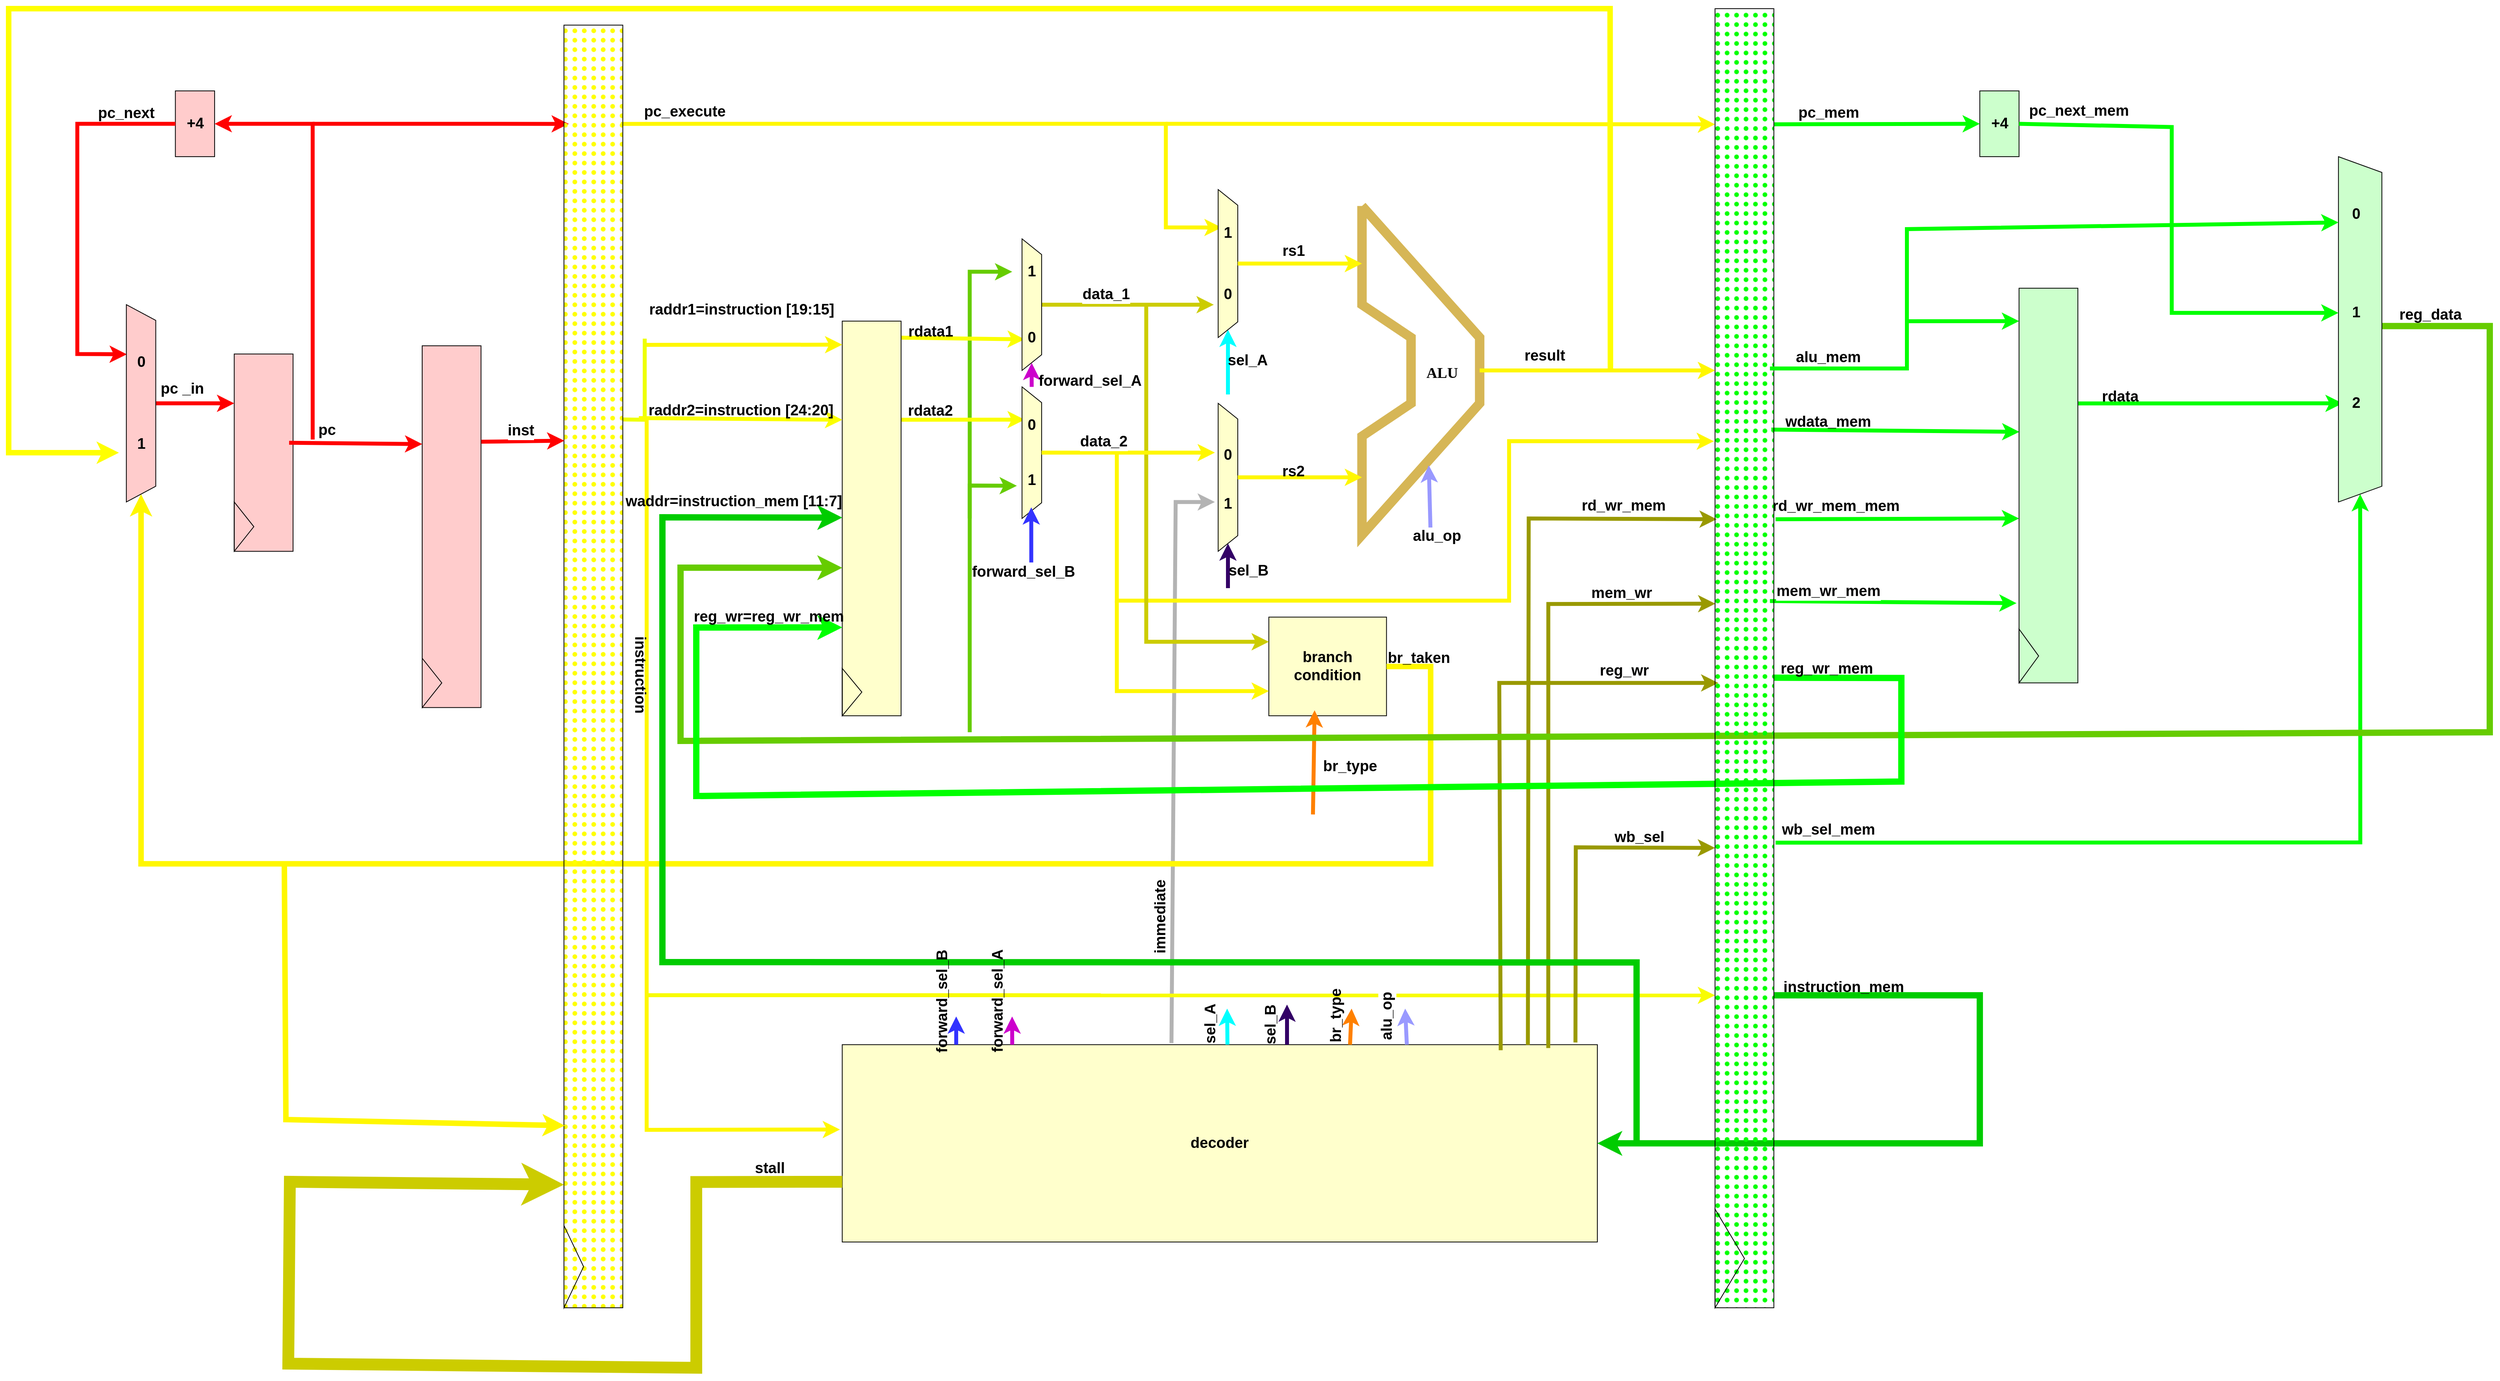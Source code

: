 <mxfile version="26.0.16">
  <diagram name="Page-1" id="EtMnzcgHfZz5ty_XabEl">
    <mxGraphModel dx="2570" dy="1624" grid="0" gridSize="10" guides="1" tooltips="1" connect="1" arrows="1" fold="1" page="1" pageScale="1" pageWidth="850" pageHeight="1100" background="none" math="0" shadow="0">
      <root>
        <mxCell id="0" />
        <mxCell id="1" parent="0" />
        <mxCell id="Np-ABr15ij-Jm8Wm-Wb1-212" value="" style="group" parent="1" vertex="1" connectable="0">
          <mxGeometry x="-1517" y="-708" width="3150" height="1726.2" as="geometry" />
        </mxCell>
        <mxCell id="Np-ABr15ij-Jm8Wm-Wb1-144" value="" style="endArrow=classic;html=1;rounded=0;entryX=1;entryY=0.5;entryDx=0;entryDy=0;strokeColor=#00FFFF;strokeWidth=5;fontSize=19;fontStyle=1" parent="Np-ABr15ij-Jm8Wm-Wb1-212" target="Np-ABr15ij-Jm8Wm-Wb1-72" edge="1">
          <mxGeometry width="50" height="50" relative="1" as="geometry">
            <mxPoint x="1548" y="490" as="sourcePoint" />
            <mxPoint x="1493" y="600" as="targetPoint" />
          </mxGeometry>
        </mxCell>
        <mxCell id="Np-ABr15ij-Jm8Wm-Wb1-163" value="sel_A" style="edgeLabel;align=center;verticalAlign=middle;resizable=0;points=[];labelBackgroundColor=none;fontSize=19;fontStyle=1;container=0;" parent="Np-ABr15ij-Jm8Wm-Wb1-144" vertex="1" connectable="0">
          <mxGeometry x="0.07" y="-6" relative="1" as="geometry">
            <mxPoint x="19" y="-2" as="offset" />
          </mxGeometry>
        </mxCell>
        <mxCell id="Np-ABr15ij-Jm8Wm-Wb1-145" value="" style="endArrow=classic;html=1;rounded=0;entryX=1;entryY=0.5;entryDx=0;entryDy=0;strokeColor=#330066;strokeWidth=5;fontSize=19;fontStyle=1" parent="Np-ABr15ij-Jm8Wm-Wb1-212" target="Np-ABr15ij-Jm8Wm-Wb1-86" edge="1">
          <mxGeometry width="50" height="50" relative="1" as="geometry">
            <mxPoint x="1548" y="736" as="sourcePoint" />
            <mxPoint x="1493" y="600" as="targetPoint" />
          </mxGeometry>
        </mxCell>
        <mxCell id="Np-ABr15ij-Jm8Wm-Wb1-165" value="sel_B" style="edgeLabel;align=center;verticalAlign=middle;resizable=0;points=[];fontSize=19;fontStyle=1;labelBackgroundColor=none;container=0;" parent="Np-ABr15ij-Jm8Wm-Wb1-145" vertex="1" connectable="0">
          <mxGeometry x="-0.155" y="-1" relative="1" as="geometry">
            <mxPoint x="25" y="-1" as="offset" />
          </mxGeometry>
        </mxCell>
        <mxCell id="Np-ABr15ij-Jm8Wm-Wb1-14" value="+4" style="rounded=0;whiteSpace=wrap;html=1;fillColor=#FFCCCC;container=0;fontSize=19;fontStyle=1" parent="Np-ABr15ij-Jm8Wm-Wb1-212" vertex="1">
          <mxGeometry x="211.66" y="104.43" width="49.802" height="83.544" as="geometry" />
        </mxCell>
        <mxCell id="Np-ABr15ij-Jm8Wm-Wb1-15" value="" style="endArrow=classic;html=1;rounded=0;entryX=1;entryY=0.5;entryDx=0;entryDy=0;strokeColor=light-dark(#FF0000,#EDEDED);strokeWidth=5;fontSize=19;fontStyle=1" parent="Np-ABr15ij-Jm8Wm-Wb1-212" target="Np-ABr15ij-Jm8Wm-Wb1-14" edge="1">
          <mxGeometry width="50" height="50" relative="1" as="geometry">
            <mxPoint x="385.968" y="547.215" as="sourcePoint" />
            <mxPoint x="460.672" y="480.38" as="targetPoint" />
            <Array as="points">
              <mxPoint x="385.968" y="547.215" />
              <mxPoint x="385.968" y="146.203" />
            </Array>
          </mxGeometry>
        </mxCell>
        <mxCell id="Np-ABr15ij-Jm8Wm-Wb1-8" value="" style="endArrow=classic;html=1;rounded=0;exitX=0;exitY=0.5;exitDx=0;exitDy=0;strokeColor=light-dark(#FF0000,#EDEDED);strokeWidth=5;fontSize=19;fontStyle=1" parent="Np-ABr15ij-Jm8Wm-Wb1-212" source="Np-ABr15ij-Jm8Wm-Wb1-14" edge="1">
          <mxGeometry width="50" height="50" relative="1" as="geometry">
            <mxPoint x="12.451" y="438.608" as="sourcePoint" />
            <mxPoint x="150" y="439" as="targetPoint" />
            <Array as="points">
              <mxPoint x="87.154" y="146.203" />
              <mxPoint x="87.154" y="438.608" />
            </Array>
          </mxGeometry>
        </mxCell>
        <mxCell id="Np-ABr15ij-Jm8Wm-Wb1-149" value="pc_next" style="edgeLabel;align=center;verticalAlign=middle;resizable=0;points=[];labelBackgroundColor=none;fontStyle=1;fontSize=19;container=0;" parent="Np-ABr15ij-Jm8Wm-Wb1-8" vertex="1" connectable="0">
          <mxGeometry x="-0.731" y="-1" relative="1" as="geometry">
            <mxPoint x="2" y="-15" as="offset" />
          </mxGeometry>
        </mxCell>
        <mxCell id="Np-ABr15ij-Jm8Wm-Wb1-17" value="" style="group;fillColor=default;container=0;fontSize=19;fontStyle=1" parent="Np-ABr15ij-Jm8Wm-Wb1-212" vertex="1" connectable="0">
          <mxGeometry x="516.7" y="438.608" width="174.308" height="459.494" as="geometry" />
        </mxCell>
        <mxCell id="Np-ABr15ij-Jm8Wm-Wb1-21" value="" style="group;fillColor=default;container=0;fontSize=19;fontStyle=1" parent="Np-ABr15ij-Jm8Wm-Wb1-212" vertex="1" connectable="0">
          <mxGeometry x="691.008" y="20.886" width="174.308" height="1629.114" as="geometry" />
        </mxCell>
        <mxCell id="Np-ABr15ij-Jm8Wm-Wb1-25" value="" style="endArrow=classic;html=1;rounded=0;entryX=0.077;entryY=0.917;entryDx=0;entryDy=0;entryPerimeter=0;strokeColor=light-dark(#FF0000,#EDEDED);strokeWidth=5;fontSize=19;fontStyle=1" parent="Np-ABr15ij-Jm8Wm-Wb1-212" target="Np-ABr15ij-Jm8Wm-Wb1-22" edge="1">
          <mxGeometry width="50" height="50" relative="1" as="geometry">
            <mxPoint x="385.968" y="146.203" as="sourcePoint" />
            <mxPoint x="784.387" y="146.203" as="targetPoint" />
          </mxGeometry>
        </mxCell>
        <mxCell id="Np-ABr15ij-Jm8Wm-Wb1-35" value="" style="endArrow=none;html=1;rounded=0;exitX=0.308;exitY=-0.033;exitDx=0;exitDy=0;exitPerimeter=0;strokeColor=light-dark(#eeff00, #ededed);strokeWidth=5;fontSize=19;fontStyle=1" parent="Np-ABr15ij-Jm8Wm-Wb1-212" edge="1">
          <mxGeometry width="50" height="50" relative="1" as="geometry">
            <mxPoint x="779.701" y="521.803" as="sourcePoint" />
            <mxPoint x="807.53" y="419.15" as="targetPoint" />
            <Array as="points">
              <mxPoint x="807.53" y="522.15" />
            </Array>
          </mxGeometry>
        </mxCell>
        <mxCell id="Np-ABr15ij-Jm8Wm-Wb1-36" value="&lt;span&gt;&lt;font&gt;decoder&lt;/font&gt;&lt;/span&gt;" style="rounded=0;whiteSpace=wrap;html=1;fillColor=#FFFFCC;container=0;fontSize=19;fontStyle=1" parent="Np-ABr15ij-Jm8Wm-Wb1-212" vertex="1">
          <mxGeometry x="1058.3" y="1315.823" width="958.696" height="250.633" as="geometry" />
        </mxCell>
        <mxCell id="Np-ABr15ij-Jm8Wm-Wb1-45" value="" style="endArrow=classic;html=1;rounded=0;strokeColor=#66CC00;strokeWidth=5;fontSize=19;fontStyle=1" parent="Np-ABr15ij-Jm8Wm-Wb1-212" target="Np-ABr15ij-Jm8Wm-Wb1-48" edge="1">
          <mxGeometry width="50" height="50" relative="1" as="geometry">
            <mxPoint x="1220.158" y="647.468" as="sourcePoint" />
            <mxPoint x="1269.96" y="229.747" as="targetPoint" />
            <Array as="points">
              <mxPoint x="1220.158" y="334.177" />
            </Array>
          </mxGeometry>
        </mxCell>
        <mxCell id="Np-ABr15ij-Jm8Wm-Wb1-46" value="" style="endArrow=classic;html=1;rounded=0;entryX=0.319;entryY=0.554;entryDx=0;entryDy=0;exitX=0.042;exitY=0;exitDx=0;exitDy=0;exitPerimeter=0;strokeColor=light-dark(#fbff00, #ededed);strokeWidth=5;entryPerimeter=0;fontSize=19;fontStyle=1" parent="Np-ABr15ij-Jm8Wm-Wb1-212" source="Np-ABr15ij-Jm8Wm-Wb1-27" target="Np-ABr15ij-Jm8Wm-Wb1-47" edge="1">
          <mxGeometry width="50" height="50" relative="1" as="geometry">
            <mxPoint x="1232.609" y="396.835" as="sourcePoint" />
            <mxPoint x="1282.411" y="355.063" as="targetPoint" />
          </mxGeometry>
        </mxCell>
        <mxCell id="Np-ABr15ij-Jm8Wm-Wb1-157" value="rdata1" style="edgeLabel;align=center;verticalAlign=middle;resizable=0;points=[];fontSize=19;fontStyle=1;labelBackgroundColor=none;container=0;" parent="Np-ABr15ij-Jm8Wm-Wb1-46" vertex="1" connectable="0">
          <mxGeometry x="-0.283" y="-1" relative="1" as="geometry">
            <mxPoint x="-19" y="-12" as="offset" />
          </mxGeometry>
        </mxCell>
        <mxCell id="Np-ABr15ij-Jm8Wm-Wb1-66" value="" style="endArrow=classic;html=1;rounded=0;exitX=0.25;exitY=0;exitDx=0;exitDy=0;strokeColor=light-dark(#fbff00, #ededed);strokeWidth=5;fontSize=19;fontStyle=1" parent="Np-ABr15ij-Jm8Wm-Wb1-212" source="Np-ABr15ij-Jm8Wm-Wb1-27" edge="1">
          <mxGeometry width="50" height="50" relative="1" as="geometry">
            <mxPoint x="1195.257" y="522.152" as="sourcePoint" />
            <mxPoint x="1290" y="522" as="targetPoint" />
          </mxGeometry>
        </mxCell>
        <mxCell id="Np-ABr15ij-Jm8Wm-Wb1-158" value="rdata2" style="edgeLabel;align=center;verticalAlign=middle;resizable=0;points=[];labelBackgroundColor=none;fontSize=19;fontStyle=1;container=0;" parent="Np-ABr15ij-Jm8Wm-Wb1-66" vertex="1" connectable="0">
          <mxGeometry x="-0.478" y="2" relative="1" as="geometry">
            <mxPoint x="-4" y="-12" as="offset" />
          </mxGeometry>
        </mxCell>
        <mxCell id="Np-ABr15ij-Jm8Wm-Wb1-74" value="" style="endArrow=classic;html=1;rounded=0;exitX=0.5;exitY=0;exitDx=0;exitDy=0;strokeColor=#CCCC00;strokeWidth=5;fontSize=19;fontStyle=1" parent="Np-ABr15ij-Jm8Wm-Wb1-212" source="Np-ABr15ij-Jm8Wm-Wb1-44" edge="1">
          <mxGeometry width="50" height="50" relative="1" as="geometry">
            <mxPoint x="1444.269" y="375.949" as="sourcePoint" />
            <mxPoint x="1530" y="376" as="targetPoint" />
          </mxGeometry>
        </mxCell>
        <mxCell id="Np-ABr15ij-Jm8Wm-Wb1-161" value="data_1" style="edgeLabel;html=1;align=center;verticalAlign=middle;resizable=0;points=[];fontStyle=1;fontSize=19;container=0;" parent="Np-ABr15ij-Jm8Wm-Wb1-74" vertex="1" connectable="0">
          <mxGeometry x="-0.159" y="1" relative="1" as="geometry">
            <mxPoint x="-3" y="-12" as="offset" />
          </mxGeometry>
        </mxCell>
        <mxCell id="Np-ABr15ij-Jm8Wm-Wb1-92" value="" style="endArrow=classic;html=1;rounded=0;exitX=0.436;exitY=-0.008;exitDx=0;exitDy=0;exitPerimeter=0;entryX=0.167;entryY=0.444;entryDx=0;entryDy=0;entryPerimeter=0;fontSize=19;strokeWidth=5;strokeColor=#B3B3B3;fontStyle=1" parent="Np-ABr15ij-Jm8Wm-Wb1-212" source="Np-ABr15ij-Jm8Wm-Wb1-36" target="Np-ABr15ij-Jm8Wm-Wb1-88" edge="1">
          <mxGeometry width="50" height="50" relative="1" as="geometry">
            <mxPoint x="1668.379" y="918.987" as="sourcePoint" />
            <mxPoint x="1481.621" y="626.582" as="targetPoint" />
            <Array as="points">
              <mxPoint x="1481.621" y="626.582" />
            </Array>
          </mxGeometry>
        </mxCell>
        <mxCell id="Np-ABr15ij-Jm8Wm-Wb1-174" value="immediate" style="edgeLabel;align=center;verticalAlign=middle;resizable=0;points=[];fontStyle=1;fontSize=19;rotation=270;labelBackgroundColor=none;container=0;" parent="Np-ABr15ij-Jm8Wm-Wb1-92" vertex="1" connectable="0">
          <mxGeometry x="-0.565" y="1" relative="1" as="geometry">
            <mxPoint x="-17" as="offset" />
          </mxGeometry>
        </mxCell>
        <mxCell id="Np-ABr15ij-Jm8Wm-Wb1-73" value="" style="endArrow=classic;html=1;rounded=0;exitX=0.077;exitY=0.033;exitDx=0;exitDy=0;exitPerimeter=0;strokeColor=#FFF700;strokeWidth=5;fontSize=19;fontStyle=1" parent="Np-ABr15ij-Jm8Wm-Wb1-212" source="Np-ABr15ij-Jm8Wm-Wb1-22" edge="1">
          <mxGeometry width="50" height="50" relative="1" as="geometry">
            <mxPoint x="1444.269" y="276.741" as="sourcePoint" />
            <mxPoint x="1540" y="278" as="targetPoint" />
            <Array as="points">
              <mxPoint x="1469.17" y="146.203" />
              <mxPoint x="1469.17" y="277.785" />
            </Array>
          </mxGeometry>
        </mxCell>
        <mxCell id="Np-ABr15ij-Jm8Wm-Wb1-152" value="pc_execute" style="edgeLabel;html=1;align=center;verticalAlign=middle;resizable=0;points=[];fontStyle=1;fontSize=19;container=0;" parent="Np-ABr15ij-Jm8Wm-Wb1-73" vertex="1" connectable="0">
          <mxGeometry x="-0.819" y="5" relative="1" as="geometry">
            <mxPoint y="-11" as="offset" />
          </mxGeometry>
        </mxCell>
        <mxCell id="Np-ABr15ij-Jm8Wm-Wb1-95" value="" style="endArrow=none;html=1;rounded=0;movable=1;resizable=1;rotatable=1;deletable=1;editable=1;locked=0;connectable=1;flowAnimation=0;shadow=0;fillColor=#fff2cc;strokeColor=#d6b656;strokeWidth=12;fontSize=19;fontStyle=1" parent="Np-ABr15ij-Jm8Wm-Wb1-212" edge="1">
          <mxGeometry width="50" height="50" relative="1" as="geometry">
            <mxPoint x="1718.182" y="250.633" as="sourcePoint" />
            <mxPoint x="1718.182" y="250.633" as="targetPoint" />
            <Array as="points">
              <mxPoint x="1867.589" y="417.722" />
              <mxPoint x="1867.589" y="501.266" />
              <mxPoint x="1718.182" y="668.354" />
              <mxPoint x="1718.182" y="543.038" />
              <mxPoint x="1780.435" y="501.266" />
              <mxPoint x="1780.435" y="417.722" />
              <mxPoint x="1718.182" y="375.949" />
            </Array>
          </mxGeometry>
        </mxCell>
        <mxCell id="Np-ABr15ij-Jm8Wm-Wb1-100" value="" style="endArrow=classic;html=1;rounded=0;entryX=0.089;entryY=1;entryDx=0;entryDy=0;entryPerimeter=0;strokeColor=#FFF700;strokeWidth=5;fontSize=19;fontStyle=1" parent="Np-ABr15ij-Jm8Wm-Wb1-212" target="Np-ABr15ij-Jm8Wm-Wb1-97" edge="1">
          <mxGeometry width="50" height="50" relative="1" as="geometry">
            <mxPoint x="1469.17" y="146.203" as="sourcePoint" />
            <mxPoint x="1494.071" y="375.949" as="targetPoint" />
          </mxGeometry>
        </mxCell>
        <mxCell id="Np-ABr15ij-Jm8Wm-Wb1-101" value="" style="endArrow=classic;html=1;rounded=0;entryX=-0.003;entryY=0.43;entryDx=0;entryDy=0;entryPerimeter=0;strokeColor=light-dark(#fff700, #ededed);strokeWidth=5;fontSize=19;fontStyle=1" parent="Np-ABr15ij-Jm8Wm-Wb1-212" target="Np-ABr15ij-Jm8Wm-Wb1-36" edge="1">
          <mxGeometry width="50" height="50" relative="1" as="geometry">
            <mxPoint x="810" y="522" as="sourcePoint" />
            <mxPoint x="1494.071" y="856.329" as="targetPoint" />
            <Array as="points">
              <mxPoint x="810" y="1424" />
            </Array>
          </mxGeometry>
        </mxCell>
        <mxCell id="Np-ABr15ij-Jm8Wm-Wb1-179" value="instruction" style="edgeLabel;align=center;verticalAlign=middle;resizable=0;points=[];rotation=90;labelBackgroundColor=none;fontSize=19;fontStyle=1;container=0;" parent="Np-ABr15ij-Jm8Wm-Wb1-101" vertex="1" connectable="0">
          <mxGeometry x="-0.435" y="-6" relative="1" as="geometry">
            <mxPoint as="offset" />
          </mxGeometry>
        </mxCell>
        <mxCell id="Np-ABr15ij-Jm8Wm-Wb1-102" value="" style="endArrow=classic;html=1;rounded=0;strokeColor=light-dark(#f8fc03, #ededed);strokeWidth=5;fontSize=19;fontStyle=1" parent="Np-ABr15ij-Jm8Wm-Wb1-212" edge="1">
          <mxGeometry width="50" height="50" relative="1" as="geometry">
            <mxPoint x="810" y="1253" as="sourcePoint" />
            <mxPoint x="2166.403" y="1253.165" as="targetPoint" />
          </mxGeometry>
        </mxCell>
        <mxCell id="Np-ABr15ij-Jm8Wm-Wb1-103" value="" style="endArrow=classic;html=1;rounded=0;entryX=0.393;entryY=0.971;entryDx=0;entryDy=0;entryPerimeter=0;exitX=0.908;exitY=0.001;exitDx=0;exitDy=0;exitPerimeter=0;strokeColor=#999900;strokeWidth=5;fontSize=19;fontStyle=1" parent="Np-ABr15ij-Jm8Wm-Wb1-212" source="Np-ABr15ij-Jm8Wm-Wb1-36" target="Np-ABr15ij-Jm8Wm-Wb1-97" edge="1">
          <mxGeometry width="50" height="50" relative="1" as="geometry">
            <mxPoint x="1929.842" y="1309.557" as="sourcePoint" />
            <mxPoint x="1842.688" y="856.329" as="targetPoint" />
            <Array as="points">
              <mxPoint x="1929.842" y="647.468" />
            </Array>
          </mxGeometry>
        </mxCell>
        <mxCell id="Np-ABr15ij-Jm8Wm-Wb1-175" value="rd_wr_mem" style="edgeLabel;align=center;verticalAlign=middle;resizable=0;points=[];labelBackgroundColor=none;fontStyle=1;fontSize=19;container=0;" parent="Np-ABr15ij-Jm8Wm-Wb1-103" vertex="1" connectable="0">
          <mxGeometry x="0.735" relative="1" as="geometry">
            <mxPoint x="2" y="-19" as="offset" />
          </mxGeometry>
        </mxCell>
        <mxCell id="Np-ABr15ij-Jm8Wm-Wb1-104" value="" style="endArrow=classic;html=1;rounded=0;entryX=0.458;entryY=0.995;entryDx=0;entryDy=0;entryPerimeter=0;strokeColor=#999900;strokeWidth=5;exitX=0.935;exitY=0.017;exitDx=0;exitDy=0;exitPerimeter=0;fontSize=19;fontStyle=1" parent="Np-ABr15ij-Jm8Wm-Wb1-212" source="Np-ABr15ij-Jm8Wm-Wb1-36" target="Np-ABr15ij-Jm8Wm-Wb1-97" edge="1">
          <mxGeometry width="50" height="50" relative="1" as="geometry">
            <mxPoint x="1955" y="1310" as="sourcePoint" />
            <mxPoint x="2166.403" y="835.443" as="targetPoint" />
            <Array as="points">
              <mxPoint x="1954.743" y="756.076" />
            </Array>
          </mxGeometry>
        </mxCell>
        <mxCell id="Np-ABr15ij-Jm8Wm-Wb1-176" value="mem_wr" style="edgeLabel;align=center;verticalAlign=middle;resizable=0;points=[];labelBackgroundColor=none;fontSize=19;fontStyle=1;container=0;" parent="Np-ABr15ij-Jm8Wm-Wb1-104" vertex="1" connectable="0">
          <mxGeometry x="0.66" y="4" relative="1" as="geometry">
            <mxPoint x="13" y="-12" as="offset" />
          </mxGeometry>
        </mxCell>
        <mxCell id="Np-ABr15ij-Jm8Wm-Wb1-109" value="" style="endArrow=classic;html=1;rounded=0;entryX=0.333;entryY=1.019;entryDx=0;entryDy=0;entryPerimeter=0;strokeColor=#FFF700;strokeWidth=5;fontSize=19;fontStyle=1" parent="Np-ABr15ij-Jm8Wm-Wb1-212" target="Np-ABr15ij-Jm8Wm-Wb1-97" edge="1">
          <mxGeometry width="50" height="50" relative="1" as="geometry">
            <mxPoint x="1406.917" y="563.924" as="sourcePoint" />
            <mxPoint x="2166.403" y="668.354" as="targetPoint" />
            <Array as="points">
              <mxPoint x="1406.917" y="751.899" />
              <mxPoint x="1904.941" y="751.899" />
              <mxPoint x="1904.941" y="549.304" />
            </Array>
          </mxGeometry>
        </mxCell>
        <mxCell id="Np-ABr15ij-Jm8Wm-Wb1-107" value="" style="endArrow=classic;html=1;rounded=0;strokeColor=#00FF00;strokeWidth=5;fontSize=19;fontStyle=1" parent="Np-ABr15ij-Jm8Wm-Wb1-212" edge="1">
          <mxGeometry width="50" height="50" relative="1" as="geometry">
            <mxPoint x="2410" y="397" as="sourcePoint" />
            <mxPoint x="2552.372" y="396.835" as="targetPoint" />
          </mxGeometry>
        </mxCell>
        <mxCell id="Np-ABr15ij-Jm8Wm-Wb1-110" value="" style="endArrow=classic;html=1;rounded=0;exitX=0.324;exitY=0.043;exitDx=0;exitDy=0;exitPerimeter=0;entryX=0.364;entryY=0.995;entryDx=0;entryDy=0;entryPerimeter=0;strokeColor=#00FF00;strokeWidth=5;fontSize=19;fontStyle=1" parent="Np-ABr15ij-Jm8Wm-Wb1-212" source="Np-ABr15ij-Jm8Wm-Wb1-97" target="Np-ABr15ij-Jm8Wm-Wb1-106" edge="1">
          <mxGeometry width="50" height="50" relative="1" as="geometry">
            <mxPoint x="2402.964" y="584.81" as="sourcePoint" />
            <mxPoint x="2548.636" y="572.278" as="targetPoint" />
            <Array as="points" />
          </mxGeometry>
        </mxCell>
        <mxCell id="Np-ABr15ij-Jm8Wm-Wb1-182" value="wdata_mem" style="edgeLabel;align=center;verticalAlign=middle;resizable=0;points=[];labelBackgroundColor=none;fontSize=19;fontStyle=1;container=0;" parent="Np-ABr15ij-Jm8Wm-Wb1-110" vertex="1" connectable="0">
          <mxGeometry x="-0.593" y="2" relative="1" as="geometry">
            <mxPoint x="8" y="-11" as="offset" />
          </mxGeometry>
        </mxCell>
        <mxCell id="Np-ABr15ij-Jm8Wm-Wb1-111" value="" style="endArrow=classic;html=1;rounded=0;exitX=0.393;exitY=-0.029;exitDx=0;exitDy=0;exitPerimeter=0;strokeColor=#00FF00;strokeWidth=5;fontSize=19;fontStyle=1" parent="Np-ABr15ij-Jm8Wm-Wb1-212" source="Np-ABr15ij-Jm8Wm-Wb1-97" edge="1">
          <mxGeometry width="50" height="50" relative="1" as="geometry">
            <mxPoint x="2253.557" y="1023.418" as="sourcePoint" />
            <mxPoint x="2552.372" y="647.468" as="targetPoint" />
            <Array as="points" />
          </mxGeometry>
        </mxCell>
        <mxCell id="Np-ABr15ij-Jm8Wm-Wb1-183" value="rd_wr_mem_mem" style="edgeLabel;align=center;verticalAlign=middle;resizable=0;points=[];fontSize=19;fontStyle=1;labelBackgroundColor=none;container=0;" parent="Np-ABr15ij-Jm8Wm-Wb1-111" vertex="1" connectable="0">
          <mxGeometry x="-0.698" y="4" relative="1" as="geometry">
            <mxPoint x="30" y="-15" as="offset" />
          </mxGeometry>
        </mxCell>
        <mxCell id="Np-ABr15ij-Jm8Wm-Wb1-112" value="" style="endArrow=classic;html=1;rounded=0;exitX=0.456;exitY=0.067;exitDx=0;exitDy=0;exitPerimeter=0;entryX=0.798;entryY=1.043;entryDx=0;entryDy=0;entryPerimeter=0;strokeColor=#00FF00;strokeWidth=5;fontSize=19;fontStyle=1" parent="Np-ABr15ij-Jm8Wm-Wb1-212" source="Np-ABr15ij-Jm8Wm-Wb1-97" target="Np-ABr15ij-Jm8Wm-Wb1-106" edge="1">
          <mxGeometry width="50" height="50" relative="1" as="geometry">
            <mxPoint x="1929.842" y="751.899" as="sourcePoint" />
            <mxPoint x="2552.372" y="710.127" as="targetPoint" />
            <Array as="points" />
          </mxGeometry>
        </mxCell>
        <mxCell id="Np-ABr15ij-Jm8Wm-Wb1-184" value="mem_wr_mem" style="edgeLabel;html=1;align=center;verticalAlign=middle;resizable=0;points=[];fontSize=19;fontStyle=1;container=0;" parent="Np-ABr15ij-Jm8Wm-Wb1-112" vertex="1" connectable="0">
          <mxGeometry x="-0.47" y="2" relative="1" as="geometry">
            <mxPoint x="-9" y="-11" as="offset" />
          </mxGeometry>
        </mxCell>
        <mxCell id="Np-ABr15ij-Jm8Wm-Wb1-113" value="" style="endArrow=classic;html=1;rounded=0;entryX=1;entryY=0.5;entryDx=0;entryDy=0;strokeColor=light-dark(#00CC00,#EDEDED);strokeWidth=8;fontSize=19;fontStyle=1" parent="Np-ABr15ij-Jm8Wm-Wb1-212" target="Np-ABr15ij-Jm8Wm-Wb1-36" edge="1">
          <mxGeometry width="50" height="50" relative="1" as="geometry">
            <mxPoint x="2241.107" y="1253.165" as="sourcePoint" />
            <mxPoint x="2303.36" y="1148.734" as="targetPoint" />
            <Array as="points">
              <mxPoint x="2502.569" y="1253.165" />
              <mxPoint x="2502.569" y="1441.139" />
            </Array>
          </mxGeometry>
        </mxCell>
        <mxCell id="Np-ABr15ij-Jm8Wm-Wb1-190" value="instruction_mem" style="edgeLabel;align=center;verticalAlign=middle;resizable=0;points=[];labelBackgroundColor=none;fontSize=19;fontStyle=1;container=0;" parent="Np-ABr15ij-Jm8Wm-Wb1-113" vertex="1" connectable="0">
          <mxGeometry x="-0.849" y="2" relative="1" as="geometry">
            <mxPoint x="18" y="-11" as="offset" />
          </mxGeometry>
        </mxCell>
        <mxCell id="Np-ABr15ij-Jm8Wm-Wb1-119" value="" style="endArrow=classic;rounded=0;exitX=0.292;exitY=0.019;exitDx=0;exitDy=0;exitPerimeter=0;strokeColor=#00FF00;strokeWidth=5;labelBackgroundColor=none;fontSize=19;fontStyle=1" parent="Np-ABr15ij-Jm8Wm-Wb1-212" source="Np-ABr15ij-Jm8Wm-Wb1-106" edge="1">
          <mxGeometry width="50" height="50" relative="1" as="geometry">
            <mxPoint x="2776.482" y="501.266" as="sourcePoint" />
            <mxPoint x="2963.241" y="501.266" as="targetPoint" />
          </mxGeometry>
        </mxCell>
        <mxCell id="Np-ABr15ij-Jm8Wm-Wb1-188" value="rdata" style="edgeLabel;align=center;verticalAlign=middle;resizable=0;points=[];labelBackgroundColor=none;fontSize=19;fontStyle=1;container=0;" parent="Np-ABr15ij-Jm8Wm-Wb1-119" vertex="1" connectable="0">
          <mxGeometry x="-0.634" y="3" relative="1" as="geometry">
            <mxPoint x="-7" y="-8" as="offset" />
          </mxGeometry>
        </mxCell>
        <mxCell id="Np-ABr15ij-Jm8Wm-Wb1-126" value="+4" style="rounded=0;whiteSpace=wrap;html=1;fillColor=#CCFFCC;container=0;fontSize=19;fontStyle=1" parent="Np-ABr15ij-Jm8Wm-Wb1-212" vertex="1">
          <mxGeometry x="2502.569" y="104.43" width="49.802" height="83.544" as="geometry" />
        </mxCell>
        <mxCell id="Np-ABr15ij-Jm8Wm-Wb1-127" value="" style="endArrow=classic;html=1;rounded=0;entryX=0;entryY=0.5;entryDx=0;entryDy=0;exitX=0.089;exitY=0;exitDx=0;exitDy=0;exitPerimeter=0;strokeColor=#00FF00;strokeWidth=5;fontSize=19;fontStyle=1" parent="Np-ABr15ij-Jm8Wm-Wb1-212" source="Np-ABr15ij-Jm8Wm-Wb1-97" target="Np-ABr15ij-Jm8Wm-Wb1-126" edge="1">
          <mxGeometry width="50" height="50" relative="1" as="geometry">
            <mxPoint x="1917.391" y="689.241" as="sourcePoint" />
            <mxPoint x="1979.644" y="584.81" as="targetPoint" />
          </mxGeometry>
        </mxCell>
        <mxCell id="Np-ABr15ij-Jm8Wm-Wb1-180" value="pc_mem" style="edgeLabel;align=center;verticalAlign=middle;resizable=0;points=[];fontSize=19;fontStyle=1;labelBackgroundColor=none;container=0;" parent="Np-ABr15ij-Jm8Wm-Wb1-127" vertex="1" connectable="0">
          <mxGeometry x="-0.256" y="3" relative="1" as="geometry">
            <mxPoint x="-28" y="-14" as="offset" />
          </mxGeometry>
        </mxCell>
        <mxCell id="Np-ABr15ij-Jm8Wm-Wb1-128" value="" style="endArrow=classic;html=1;rounded=0;exitX=0.971;exitY=-0.011;exitDx=0;exitDy=0;exitPerimeter=0;entryX=0.646;entryY=1;entryDx=0;entryDy=0;entryPerimeter=0;strokeColor=#999900;strokeWidth=5;fontSize=19;fontStyle=1" parent="Np-ABr15ij-Jm8Wm-Wb1-212" source="Np-ABr15ij-Jm8Wm-Wb1-36" target="Np-ABr15ij-Jm8Wm-Wb1-97" edge="1">
          <mxGeometry width="50" height="50" relative="1" as="geometry">
            <mxPoint x="2266.008" y="731.013" as="sourcePoint" />
            <mxPoint x="2328.261" y="626.582" as="targetPoint" />
            <Array as="points">
              <mxPoint x="1989.605" y="1065.19" />
            </Array>
          </mxGeometry>
        </mxCell>
        <mxCell id="Np-ABr15ij-Jm8Wm-Wb1-178" value="wb_sel" style="edgeLabel;align=center;verticalAlign=middle;resizable=0;points=[];labelBackgroundColor=none;fontSize=19;fontStyle=1;container=0;" parent="Np-ABr15ij-Jm8Wm-Wb1-128" vertex="1" connectable="0">
          <mxGeometry x="0.656" y="6" relative="1" as="geometry">
            <mxPoint x="-23" y="-10" as="offset" />
          </mxGeometry>
        </mxCell>
        <mxCell id="Np-ABr15ij-Jm8Wm-Wb1-129" value="" style="endArrow=classic;html=1;rounded=0;exitX=0.642;exitY=-0.029;exitDx=0;exitDy=0;exitPerimeter=0;entryX=1;entryY=0.5;entryDx=0;entryDy=0;strokeColor=#00FF00;strokeWidth=5;fontSize=19;fontStyle=1" parent="Np-ABr15ij-Jm8Wm-Wb1-212" source="Np-ABr15ij-Jm8Wm-Wb1-97" target="Np-ABr15ij-Jm8Wm-Wb1-117" edge="1">
          <mxGeometry width="50" height="50" relative="1" as="geometry">
            <mxPoint x="2266.008" y="731.013" as="sourcePoint" />
            <mxPoint x="2328.261" y="626.582" as="targetPoint" />
            <Array as="points">
              <mxPoint x="2985.652" y="1058.924" />
            </Array>
          </mxGeometry>
        </mxCell>
        <mxCell id="Np-ABr15ij-Jm8Wm-Wb1-191" value="wb_sel_mem" style="edgeLabel;align=center;verticalAlign=middle;resizable=0;points=[];fontSize=19;labelBackgroundColor=none;fontStyle=1;container=0;" parent="Np-ABr15ij-Jm8Wm-Wb1-129" vertex="1" connectable="0">
          <mxGeometry x="-0.907" y="3" relative="1" as="geometry">
            <mxPoint x="12" y="-16" as="offset" />
          </mxGeometry>
        </mxCell>
        <mxCell id="Np-ABr15ij-Jm8Wm-Wb1-130" value="" style="endArrow=classic;html=1;rounded=0;exitX=0.872;exitY=0.028;exitDx=0;exitDy=0;exitPerimeter=0;entryX=0.519;entryY=0.944;entryDx=0;entryDy=0;entryPerimeter=0;strokeColor=#999900;strokeWidth=5;fontSize=19;fontStyle=1" parent="Np-ABr15ij-Jm8Wm-Wb1-212" source="Np-ABr15ij-Jm8Wm-Wb1-36" target="Np-ABr15ij-Jm8Wm-Wb1-97" edge="1">
          <mxGeometry width="50" height="50" relative="1" as="geometry">
            <mxPoint x="1070.751" y="751.899" as="sourcePoint" />
            <mxPoint x="1133.004" y="647.468" as="targetPoint" />
            <Array as="points">
              <mxPoint x="1892.49" y="856.329" />
            </Array>
          </mxGeometry>
        </mxCell>
        <mxCell id="Np-ABr15ij-Jm8Wm-Wb1-177" value="reg_wr" style="edgeLabel;align=center;verticalAlign=middle;resizable=0;points=[];labelBackgroundColor=none;fontSize=19;fontStyle=1;container=0;" parent="Np-ABr15ij-Jm8Wm-Wb1-130" vertex="1" connectable="0">
          <mxGeometry x="0.69" y="1" relative="1" as="geometry">
            <mxPoint x="-4" y="-17" as="offset" />
          </mxGeometry>
        </mxCell>
        <mxCell id="Np-ABr15ij-Jm8Wm-Wb1-131" value="&lt;span&gt;&lt;font&gt;branch condition&lt;/font&gt;&lt;/span&gt;" style="rounded=0;whiteSpace=wrap;html=1;fillColor=#FFFFCC;container=0;fontSize=19;fontStyle=1" parent="Np-ABr15ij-Jm8Wm-Wb1-212" vertex="1">
          <mxGeometry x="1599.901" y="772.785" width="149.407" height="125.316" as="geometry" />
        </mxCell>
        <mxCell id="Np-ABr15ij-Jm8Wm-Wb1-132" value="" style="endArrow=classic;html=1;rounded=0;entryX=0;entryY=0.75;entryDx=0;entryDy=0;strokeColor=#FFF700;strokeWidth=5;fontSize=19;fontStyle=1" parent="Np-ABr15ij-Jm8Wm-Wb1-212" target="Np-ABr15ij-Jm8Wm-Wb1-131" edge="1">
          <mxGeometry width="50" height="50" relative="1" as="geometry">
            <mxPoint x="1406.917" y="751.899" as="sourcePoint" />
            <mxPoint x="1792.885" y="647.468" as="targetPoint" />
            <Array as="points">
              <mxPoint x="1406.917" y="866.772" />
            </Array>
          </mxGeometry>
        </mxCell>
        <mxCell id="Np-ABr15ij-Jm8Wm-Wb1-133" value="" style="endArrow=classic;html=1;rounded=0;entryX=0;entryY=0.25;entryDx=0;entryDy=0;strokeColor=#CCCC00;strokeWidth=5;fontSize=19;fontStyle=1" parent="Np-ABr15ij-Jm8Wm-Wb1-212" target="Np-ABr15ij-Jm8Wm-Wb1-131" edge="1">
          <mxGeometry width="50" height="50" relative="1" as="geometry">
            <mxPoint x="1444.269" y="375.949" as="sourcePoint" />
            <mxPoint x="1792.885" y="647.468" as="targetPoint" />
            <Array as="points">
              <mxPoint x="1444.269" y="804.114" />
            </Array>
          </mxGeometry>
        </mxCell>
        <mxCell id="Np-ABr15ij-Jm8Wm-Wb1-134" value="" style="endArrow=classic;html=1;rounded=0;entryX=0.389;entryY=0.944;entryDx=0;entryDy=0;entryPerimeter=0;strokeColor=#FF8000;strokeWidth=5;fontSize=19;fontStyle=1" parent="Np-ABr15ij-Jm8Wm-Wb1-212" target="Np-ABr15ij-Jm8Wm-Wb1-131" edge="1">
          <mxGeometry width="50" height="50" relative="1" as="geometry">
            <mxPoint x="1655.929" y="1023.418" as="sourcePoint" />
            <mxPoint x="2203.755" y="647.468" as="targetPoint" />
          </mxGeometry>
        </mxCell>
        <mxCell id="Np-ABr15ij-Jm8Wm-Wb1-171" value="br_type" style="edgeLabel;align=center;verticalAlign=middle;resizable=0;points=[];fontStyle=1;fontSize=19;labelBackgroundColor=none;container=0;" parent="Np-ABr15ij-Jm8Wm-Wb1-134" vertex="1" connectable="0">
          <mxGeometry x="-0.042" relative="1" as="geometry">
            <mxPoint x="46" as="offset" />
          </mxGeometry>
        </mxCell>
        <mxCell id="Np-ABr15ij-Jm8Wm-Wb1-135" value="" style="endArrow=classic;html=1;rounded=0;entryX=1;entryY=0.5;entryDx=0;entryDy=0;exitX=1;exitY=0.5;exitDx=0;exitDy=0;strokeColor=#FFF700;strokeWidth=7;fontSize=19;fontStyle=1" parent="Np-ABr15ij-Jm8Wm-Wb1-212" source="Np-ABr15ij-Jm8Wm-Wb1-131" target="Np-ABr15ij-Jm8Wm-Wb1-7" edge="1">
          <mxGeometry width="50" height="50" relative="1" as="geometry">
            <mxPoint x="2141.502" y="751.899" as="sourcePoint" />
            <mxPoint x="2203.755" y="647.468" as="targetPoint" />
            <Array as="points">
              <mxPoint x="1805.336" y="835.443" />
              <mxPoint x="1805.336" y="1086.076" />
              <mxPoint x="168.083" y="1086.076" />
            </Array>
          </mxGeometry>
        </mxCell>
        <mxCell id="Np-ABr15ij-Jm8Wm-Wb1-172" value="br_taken" style="edgeLabel;align=center;verticalAlign=middle;resizable=0;points=[];fontStyle=1;fontSize=19;labelBackgroundColor=none;container=0;" parent="Np-ABr15ij-Jm8Wm-Wb1-135" vertex="1" connectable="0">
          <mxGeometry x="-0.976" y="4" relative="1" as="geometry">
            <mxPoint x="12" y="-9" as="offset" />
          </mxGeometry>
        </mxCell>
        <mxCell id="Np-ABr15ij-Jm8Wm-Wb1-1" value="" style="rounded=0;whiteSpace=wrap;html=1;direction=south;fillColor=#FFCCCC;container=0;fontSize=19;fontStyle=1" parent="Np-ABr15ij-Jm8Wm-Wb1-212" vertex="1">
          <mxGeometry x="286.364" y="438.608" width="74.704" height="250.633" as="geometry" />
        </mxCell>
        <mxCell id="Np-ABr15ij-Jm8Wm-Wb1-2" value="" style="endArrow=classic;html=1;rounded=0;strokeColor=light-dark(#FF0000,#EDEDED);strokeWidth=5;fontSize=19;fontStyle=1" parent="Np-ABr15ij-Jm8Wm-Wb1-212" edge="1">
          <mxGeometry width="50" height="50" relative="1" as="geometry">
            <mxPoint x="186.759" y="501.266" as="sourcePoint" />
            <mxPoint x="286.364" y="501.266" as="targetPoint" />
          </mxGeometry>
        </mxCell>
        <mxCell id="Np-ABr15ij-Jm8Wm-Wb1-147" value="pc _in" style="edgeLabel;align=center;verticalAlign=middle;resizable=0;points=[];labelBackgroundColor=none;fontSize=19;fontStyle=1;container=0;" parent="Np-ABr15ij-Jm8Wm-Wb1-2" vertex="1" connectable="0">
          <mxGeometry x="-0.011" y="4" relative="1" as="geometry">
            <mxPoint x="-16" y="-17" as="offset" />
          </mxGeometry>
        </mxCell>
        <mxCell id="Np-ABr15ij-Jm8Wm-Wb1-3" value="" style="triangle;whiteSpace=wrap;html=1;fillColor=none;container=0;fontSize=19;fontStyle=1" parent="Np-ABr15ij-Jm8Wm-Wb1-212" vertex="1">
          <mxGeometry x="286.364" y="626.582" width="24.901" height="62.658" as="geometry" />
        </mxCell>
        <mxCell id="Np-ABr15ij-Jm8Wm-Wb1-7" value="" style="shape=trapezoid;perimeter=trapezoidPerimeter;whiteSpace=wrap;html=1;fixedSize=1;direction=south;fillColor=#FFCCCC;container=0;fontSize=19;fontStyle=1" parent="Np-ABr15ij-Jm8Wm-Wb1-212" vertex="1">
          <mxGeometry x="149.407" y="375.949" width="37.352" height="250.633" as="geometry" />
        </mxCell>
        <mxCell id="Np-ABr15ij-Jm8Wm-Wb1-9" value="" style="endArrow=classic;html=1;rounded=0;strokeColor=#FFFF00;strokeWidth=7;fontSize=19;fontStyle=1" parent="Np-ABr15ij-Jm8Wm-Wb1-212" edge="1">
          <mxGeometry width="50" height="50" relative="1" as="geometry">
            <mxPoint x="2033.597" y="459.494" as="sourcePoint" />
            <mxPoint x="140" y="564" as="targetPoint" />
            <Array as="points">
              <mxPoint x="2033.182" />
              <mxPoint />
              <mxPoint y="563.924" />
            </Array>
          </mxGeometry>
        </mxCell>
        <mxCell id="Np-ABr15ij-Jm8Wm-Wb1-10" value="0" style="text;html=1;align=center;verticalAlign=middle;whiteSpace=wrap;rounded=0;container=0;fontSize=19;fontStyle=1" parent="Np-ABr15ij-Jm8Wm-Wb1-212" vertex="1">
          <mxGeometry x="130.731" y="417.722" width="74.704" height="62.658" as="geometry" />
        </mxCell>
        <mxCell id="Np-ABr15ij-Jm8Wm-Wb1-11" value="1" style="text;html=1;align=center;verticalAlign=middle;whiteSpace=wrap;rounded=0;container=0;fontSize=19;fontStyle=1" parent="Np-ABr15ij-Jm8Wm-Wb1-212" vertex="1">
          <mxGeometry x="130.731" y="522.152" width="74.704" height="62.658" as="geometry" />
        </mxCell>
        <mxCell id="Np-ABr15ij-Jm8Wm-Wb1-18" value="" style="rounded=0;whiteSpace=wrap;html=1;direction=south;fillColor=#FFCCCC;container=0;fontSize=19;fontStyle=1" parent="Np-ABr15ij-Jm8Wm-Wb1-212" vertex="1">
          <mxGeometry x="525.004" y="428.168" width="74.704" height="459.494" as="geometry" />
        </mxCell>
        <mxCell id="Np-ABr15ij-Jm8Wm-Wb1-19" value="" style="endArrow=classic;html=1;rounded=0;exitX=0.45;exitY=0.067;exitDx=0;exitDy=0;exitPerimeter=0;strokeColor=light-dark(#FF0000,#EDEDED);strokeWidth=5;fontSize=19;fontStyle=1" parent="Np-ABr15ij-Jm8Wm-Wb1-212" source="Np-ABr15ij-Jm8Wm-Wb1-1" edge="1">
          <mxGeometry width="50" height="50" relative="1" as="geometry">
            <mxPoint x="516.7" y="553.481" as="sourcePoint" />
            <mxPoint x="525" y="553" as="targetPoint" />
          </mxGeometry>
        </mxCell>
        <mxCell id="Np-ABr15ij-Jm8Wm-Wb1-148" value="pc" style="edgeLabel;align=center;verticalAlign=middle;resizable=0;points=[];labelBackgroundColor=none;fontSize=19;fontStyle=1;container=0;" parent="Np-ABr15ij-Jm8Wm-Wb1-19" vertex="1" connectable="0">
          <mxGeometry x="-0.432" y="1" relative="1" as="geometry">
            <mxPoint y="-18" as="offset" />
          </mxGeometry>
        </mxCell>
        <mxCell id="Np-ABr15ij-Jm8Wm-Wb1-20" value="" style="triangle;whiteSpace=wrap;html=1;fillColor=#FFCCCC;container=0;fontSize=19;fontStyle=1" parent="Np-ABr15ij-Jm8Wm-Wb1-212" vertex="1">
          <mxGeometry x="525.004" y="825.003" width="24.901" height="62.658" as="geometry" />
        </mxCell>
        <mxCell id="Np-ABr15ij-Jm8Wm-Wb1-22" value="" style="rounded=0;whiteSpace=wrap;html=1;direction=south;fillColor=#FFFF00;fillStyle=dots;container=0;fontSize=19;fontStyle=1" parent="Np-ABr15ij-Jm8Wm-Wb1-212" vertex="1">
          <mxGeometry x="705.003" y="20.886" width="74.704" height="1629.114" as="geometry" />
        </mxCell>
        <mxCell id="Np-ABr15ij-Jm8Wm-Wb1-23" value="" style="endArrow=classic;html=1;rounded=0;strokeColor=light-dark(#FF0000,#EDEDED);strokeWidth=5;entryX=0.324;entryY=0.994;entryDx=0;entryDy=0;entryPerimeter=0;fontSize=19;fontStyle=1" parent="Np-ABr15ij-Jm8Wm-Wb1-212" target="Np-ABr15ij-Jm8Wm-Wb1-22" edge="1">
          <mxGeometry width="50" height="50" relative="1" as="geometry">
            <mxPoint x="599.998" y="550.002" as="sourcePoint" />
            <mxPoint x="699.603" y="550.002" as="targetPoint" />
          </mxGeometry>
        </mxCell>
        <mxCell id="Np-ABr15ij-Jm8Wm-Wb1-150" value="inst" style="edgeLabel;html=1;align=center;verticalAlign=middle;resizable=0;points=[];fontStyle=1;fontSize=19;container=0;" parent="Np-ABr15ij-Jm8Wm-Wb1-23" vertex="1" connectable="0">
          <mxGeometry x="-0.042" y="3" relative="1" as="geometry">
            <mxPoint x="-1" y="-11" as="offset" />
          </mxGeometry>
        </mxCell>
        <mxCell id="Np-ABr15ij-Jm8Wm-Wb1-24" value="" style="triangle;whiteSpace=wrap;html=1;fillColor=none;container=0;fontSize=19;fontStyle=1" parent="Np-ABr15ij-Jm8Wm-Wb1-212" vertex="1">
          <mxGeometry x="705.003" y="1545.57" width="24.901" height="104.43" as="geometry" />
        </mxCell>
        <mxCell id="Np-ABr15ij-Jm8Wm-Wb1-27" value="" style="rounded=0;whiteSpace=wrap;html=1;direction=south;container=0;fillColor=#FFFFCC;fontSize=19;fontStyle=1" parent="Np-ABr15ij-Jm8Wm-Wb1-212" vertex="1">
          <mxGeometry x="1058.3" y="396.835" width="74.704" height="501.266" as="geometry" />
        </mxCell>
        <mxCell id="Np-ABr15ij-Jm8Wm-Wb1-28" value="" style="endArrow=classic;html=1;rounded=0;strokeColor=light-dark(#fbff00, #ededed);strokeWidth=5;fontSize=19;fontStyle=1" parent="Np-ABr15ij-Jm8Wm-Wb1-212" edge="1">
          <mxGeometry width="50" height="50" relative="1" as="geometry">
            <mxPoint x="800" y="520" as="sourcePoint" />
            <mxPoint x="1058.3" y="522.142" as="targetPoint" />
          </mxGeometry>
        </mxCell>
        <mxCell id="Np-ABr15ij-Jm8Wm-Wb1-153" value="raddr2=instruction [24:20]" style="edgeLabel;align=center;verticalAlign=middle;resizable=0;points=[];labelBackgroundColor=none;fontSize=19;fontStyle=1;container=0;" parent="Np-ABr15ij-Jm8Wm-Wb1-28" vertex="1" connectable="0">
          <mxGeometry x="-0.229" y="5" relative="1" as="geometry">
            <mxPoint x="30" y="-8" as="offset" />
          </mxGeometry>
        </mxCell>
        <mxCell id="Np-ABr15ij-Jm8Wm-Wb1-29" value="" style="triangle;whiteSpace=wrap;html=1;container=0;fillColor=none;fontSize=19;fontStyle=1" parent="Np-ABr15ij-Jm8Wm-Wb1-212" vertex="1">
          <mxGeometry x="1058.3" y="837.949" width="24.901" height="60.152" as="geometry" />
        </mxCell>
        <mxCell id="Np-ABr15ij-Jm8Wm-Wb1-31" value="" style="endArrow=classic;html=1;rounded=0;labelBackgroundColor=none;strokeColor=#66CC00;strokeWidth=8;fontSize=19;fontStyle=1" parent="Np-ABr15ij-Jm8Wm-Wb1-212" edge="1">
          <mxGeometry width="50" height="50" relative="1" as="geometry">
            <mxPoint x="3013.043" y="403.101" as="sourcePoint" />
            <mxPoint x="1058.3" y="710.125" as="targetPoint" />
            <Array as="points">
              <mxPoint x="3150" y="403.101" />
              <mxPoint x="3150" y="918.987" />
              <mxPoint x="853" y="930" />
              <mxPoint x="853" y="710" />
            </Array>
          </mxGeometry>
        </mxCell>
        <mxCell id="Np-ABr15ij-Jm8Wm-Wb1-189" value="reg_data" style="edgeLabel;align=center;verticalAlign=middle;resizable=0;points=[];labelBackgroundColor=none;fontSize=19;fontStyle=1;container=0;" parent="Np-ABr15ij-Jm8Wm-Wb1-31" vertex="1" connectable="0">
          <mxGeometry x="-0.956" y="1" relative="1" as="geometry">
            <mxPoint x="-13" y="-16" as="offset" />
          </mxGeometry>
        </mxCell>
        <mxCell id="Np-ABr15ij-Jm8Wm-Wb1-32" value="" style="endArrow=classic;html=1;rounded=0;strokeColor=light-dark(#FFF700,#EDEDED);strokeWidth=5;fontSize=19;fontStyle=1" parent="Np-ABr15ij-Jm8Wm-Wb1-212" edge="1">
          <mxGeometry width="50" height="50" relative="1" as="geometry">
            <mxPoint x="810" y="427" as="sourcePoint" />
            <mxPoint x="1058.3" y="426.762" as="targetPoint" />
          </mxGeometry>
        </mxCell>
        <mxCell id="Np-ABr15ij-Jm8Wm-Wb1-156" value="raddr1=instruction [19:15]" style="edgeLabel;align=center;verticalAlign=middle;resizable=0;points=[];labelBackgroundColor=none;fontStyle=1;fontSize=19;container=0;" parent="Np-ABr15ij-Jm8Wm-Wb1-32" vertex="1" connectable="0">
          <mxGeometry x="-0.071" y="2" relative="1" as="geometry">
            <mxPoint x="5" y="-45" as="offset" />
          </mxGeometry>
        </mxCell>
        <mxCell id="Np-ABr15ij-Jm8Wm-Wb1-30" value="" style="endArrow=classic;html=1;rounded=0;strokeColor=light-dark(#00CC00,#EDEDED);strokeWidth=8;fontSize=19;fontStyle=1" parent="Np-ABr15ij-Jm8Wm-Wb1-212" edge="1">
          <mxGeometry width="50" height="50" relative="1" as="geometry">
            <mxPoint x="2066.798" y="1441.139" as="sourcePoint" />
            <mxPoint x="1058.3" y="646.428" as="targetPoint" />
            <Array as="points">
              <mxPoint x="2066.798" y="1211.392" />
              <mxPoint x="830" y="1211" />
              <mxPoint x="830" y="646" />
            </Array>
          </mxGeometry>
        </mxCell>
        <mxCell id="Np-ABr15ij-Jm8Wm-Wb1-192" value="waddr=instruction_mem [11:7]" style="edgeLabel;align=center;verticalAlign=middle;resizable=0;points=[];labelBackgroundColor=none;fontSize=19;fontStyle=1;container=0;" parent="Np-ABr15ij-Jm8Wm-Wb1-30" vertex="1" connectable="0">
          <mxGeometry x="0.892" y="6" relative="1" as="geometry">
            <mxPoint x="-16" y="-17" as="offset" />
          </mxGeometry>
        </mxCell>
        <mxCell id="Np-ABr15ij-Jm8Wm-Wb1-33" value="" style="endArrow=classic;html=1;rounded=0;exitX=0.515;exitY=0;exitDx=0;exitDy=0;exitPerimeter=0;strokeColor=#00FF00;strokeWidth=8;fontSize=19;fontStyle=1" parent="Np-ABr15ij-Jm8Wm-Wb1-212" source="Np-ABr15ij-Jm8Wm-Wb1-97" edge="1">
          <mxGeometry width="50" height="50" relative="1" as="geometry">
            <mxPoint x="1008.498" y="785.316" as="sourcePoint" />
            <mxPoint x="1058.3" y="785.878" as="targetPoint" />
            <Array as="points">
              <mxPoint x="2402.964" y="850.063" />
              <mxPoint x="2402.964" y="981.646" />
              <mxPoint x="873" y="1000" />
              <mxPoint x="873" y="786" />
            </Array>
          </mxGeometry>
        </mxCell>
        <mxCell id="Np-ABr15ij-Jm8Wm-Wb1-186" value="reg_wr_mem" style="edgeLabel;align=center;verticalAlign=middle;resizable=0;points=[];labelBackgroundColor=none;fontSize=19;fontStyle=1;container=0;" parent="Np-ABr15ij-Jm8Wm-Wb1-33" vertex="1" connectable="0">
          <mxGeometry x="-0.928" y="4" relative="1" as="geometry">
            <mxPoint x="-13" y="-10" as="offset" />
          </mxGeometry>
        </mxCell>
        <mxCell id="Np-ABr15ij-Jm8Wm-Wb1-194" value="reg_wr=reg_wr_mem" style="edgeLabel;align=center;verticalAlign=middle;resizable=0;points=[];labelBackgroundColor=none;fontSize=19;fontStyle=1;container=0;" parent="Np-ABr15ij-Jm8Wm-Wb1-33" vertex="1" connectable="0">
          <mxGeometry x="0.916" y="1" relative="1" as="geometry">
            <mxPoint y="-15" as="offset" />
          </mxGeometry>
        </mxCell>
        <mxCell id="Np-ABr15ij-Jm8Wm-Wb1-44" value="" style="shape=trapezoid;perimeter=trapezoidPerimeter;whiteSpace=wrap;html=1;fixedSize=1;direction=south;fillColor=#FFFFCC;container=0;fontSize=19;fontStyle=1" parent="Np-ABr15ij-Jm8Wm-Wb1-212" vertex="1">
          <mxGeometry x="1286.561" y="292.405" width="24.901" height="167.089" as="geometry" />
        </mxCell>
        <mxCell id="Np-ABr15ij-Jm8Wm-Wb1-48" value="1" style="text;html=1;align=center;verticalAlign=middle;whiteSpace=wrap;rounded=0;container=0;fontSize=19;fontStyle=1" parent="Np-ABr15ij-Jm8Wm-Wb1-212" vertex="1">
          <mxGeometry x="1274.111" y="313.284" width="49.802" height="41.772" as="geometry" />
        </mxCell>
        <mxCell id="Np-ABr15ij-Jm8Wm-Wb1-47" value="0" style="text;html=1;align=center;verticalAlign=middle;whiteSpace=wrap;rounded=0;container=0;fontSize=19;fontStyle=1" parent="Np-ABr15ij-Jm8Wm-Wb1-212" vertex="1">
          <mxGeometry x="1274.111" y="396.842" width="49.802" height="41.772" as="geometry" />
        </mxCell>
        <mxCell id="Np-ABr15ij-Jm8Wm-Wb1-65" value="" style="shape=trapezoid;perimeter=trapezoidPerimeter;whiteSpace=wrap;html=1;fixedSize=1;direction=south;fillColor=#FFFFCC;container=0;fontSize=19;fontStyle=1" parent="Np-ABr15ij-Jm8Wm-Wb1-212" vertex="1">
          <mxGeometry x="1286.561" y="480.38" width="24.901" height="167.089" as="geometry" />
        </mxCell>
        <mxCell id="Np-ABr15ij-Jm8Wm-Wb1-67" value="" style="endArrow=classic;html=1;rounded=0;strokeColor=#66CC00;strokeWidth=5;fontSize=19;fontStyle=1" parent="Np-ABr15ij-Jm8Wm-Wb1-212" edge="1">
          <mxGeometry width="50" height="50" relative="1" as="geometry">
            <mxPoint x="1220.158" y="918.987" as="sourcePoint" />
            <mxPoint x="1280" y="606" as="targetPoint" />
            <Array as="points">
              <mxPoint x="1220.158" y="605.696" />
            </Array>
          </mxGeometry>
        </mxCell>
        <mxCell id="Np-ABr15ij-Jm8Wm-Wb1-68" value="0" style="text;html=1;align=center;verticalAlign=middle;whiteSpace=wrap;rounded=0;container=0;fontSize=19;fontStyle=1" parent="Np-ABr15ij-Jm8Wm-Wb1-212" vertex="1">
          <mxGeometry x="1274.111" y="508.228" width="49.802" height="41.772" as="geometry" />
        </mxCell>
        <mxCell id="Np-ABr15ij-Jm8Wm-Wb1-69" value="1" style="text;html=1;align=center;verticalAlign=middle;whiteSpace=wrap;rounded=0;container=0;fontSize=19;fontStyle=1" parent="Np-ABr15ij-Jm8Wm-Wb1-212" vertex="1">
          <mxGeometry x="1274.111" y="577.848" width="49.802" height="41.772" as="geometry" />
        </mxCell>
        <mxCell id="Np-ABr15ij-Jm8Wm-Wb1-70" value="" style="endArrow=classic;html=1;rounded=0;entryX=0.167;entryY=0.444;entryDx=0;entryDy=0;entryPerimeter=0;strokeColor=#FFF700;strokeWidth=5;fontSize=19;fontStyle=1" parent="Np-ABr15ij-Jm8Wm-Wb1-212" target="Np-ABr15ij-Jm8Wm-Wb1-90" edge="1">
          <mxGeometry width="50" height="50" relative="1" as="geometry">
            <mxPoint x="1311.462" y="563.924" as="sourcePoint" />
            <mxPoint x="1394.466" y="563.924" as="targetPoint" />
          </mxGeometry>
        </mxCell>
        <mxCell id="Np-ABr15ij-Jm8Wm-Wb1-162" value="data_2" style="edgeLabel;html=1;align=center;verticalAlign=middle;resizable=0;points=[];fontStyle=1;fontSize=19;container=0;" parent="Np-ABr15ij-Jm8Wm-Wb1-70" vertex="1" connectable="0">
          <mxGeometry x="-0.292" y="3" relative="1" as="geometry">
            <mxPoint y="-11" as="offset" />
          </mxGeometry>
        </mxCell>
        <mxCell id="Np-ABr15ij-Jm8Wm-Wb1-72" value="" style="shape=trapezoid;perimeter=trapezoidPerimeter;whiteSpace=wrap;html=1;fixedSize=1;direction=south;fillColor=#FFFFCC;container=0;fontSize=19;fontStyle=1" parent="Np-ABr15ij-Jm8Wm-Wb1-212" vertex="1">
          <mxGeometry x="1535.573" y="229.747" width="24.901" height="187.975" as="geometry" />
        </mxCell>
        <mxCell id="Np-ABr15ij-Jm8Wm-Wb1-76" value="1" style="text;html=1;align=center;verticalAlign=middle;whiteSpace=wrap;rounded=0;container=0;fontSize=19;fontStyle=1" parent="Np-ABr15ij-Jm8Wm-Wb1-212" vertex="1">
          <mxGeometry x="1523.123" y="261.076" width="49.802" height="46.994" as="geometry" />
        </mxCell>
        <mxCell id="Np-ABr15ij-Jm8Wm-Wb1-77" value="" style="endArrow=classic;html=1;rounded=0;strokeColor=#FFF700;strokeWidth=5;fontSize=19;fontStyle=1" parent="Np-ABr15ij-Jm8Wm-Wb1-212" edge="1">
          <mxGeometry width="50" height="50" relative="1" as="geometry">
            <mxPoint x="1560.474" y="323.734" as="sourcePoint" />
            <mxPoint x="1718.182" y="323.734" as="targetPoint" />
          </mxGeometry>
        </mxCell>
        <mxCell id="Np-ABr15ij-Jm8Wm-Wb1-166" value="rs1" style="edgeLabel;html=1;align=center;verticalAlign=middle;resizable=0;points=[];fontStyle=1;fontSize=19;container=0;" parent="Np-ABr15ij-Jm8Wm-Wb1-77" vertex="1" connectable="0">
          <mxGeometry x="-0.083" y="1" relative="1" as="geometry">
            <mxPoint x="-2" y="-15" as="offset" />
          </mxGeometry>
        </mxCell>
        <mxCell id="Np-ABr15ij-Jm8Wm-Wb1-75" value="0" style="text;html=1;align=center;verticalAlign=middle;whiteSpace=wrap;rounded=0;container=0;fontSize=19;fontStyle=1" parent="Np-ABr15ij-Jm8Wm-Wb1-212" vertex="1">
          <mxGeometry x="1523.123" y="339.399" width="49.802" height="46.994" as="geometry" />
        </mxCell>
        <mxCell id="Np-ABr15ij-Jm8Wm-Wb1-86" value="" style="shape=trapezoid;perimeter=trapezoidPerimeter;whiteSpace=wrap;html=1;fixedSize=1;direction=south;fillColor=#FFFFCC;container=0;fontSize=19;fontStyle=1" parent="Np-ABr15ij-Jm8Wm-Wb1-212" vertex="1">
          <mxGeometry x="1535.573" y="501.266" width="24.901" height="187.975" as="geometry" />
        </mxCell>
        <mxCell id="Np-ABr15ij-Jm8Wm-Wb1-89" value="" style="endArrow=classic;html=1;rounded=0;strokeColor=#FFF700;strokeWidth=5;fontSize=19;fontStyle=1" parent="Np-ABr15ij-Jm8Wm-Wb1-212" edge="1">
          <mxGeometry width="50" height="50" relative="1" as="geometry">
            <mxPoint x="1560.474" y="595.253" as="sourcePoint" />
            <mxPoint x="1718.182" y="595.253" as="targetPoint" />
          </mxGeometry>
        </mxCell>
        <mxCell id="Np-ABr15ij-Jm8Wm-Wb1-167" value="rs2" style="edgeLabel;align=center;verticalAlign=middle;resizable=0;points=[];fontStyle=1;fontSize=19;labelBackgroundColor=none;container=0;" parent="Np-ABr15ij-Jm8Wm-Wb1-89" vertex="1" connectable="0">
          <mxGeometry x="-0.083" y="1" relative="1" as="geometry">
            <mxPoint x="-2" y="-9" as="offset" />
          </mxGeometry>
        </mxCell>
        <mxCell id="Np-ABr15ij-Jm8Wm-Wb1-90" value="0" style="text;html=1;align=center;verticalAlign=middle;whiteSpace=wrap;rounded=0;container=0;fontSize=19;fontStyle=1" parent="Np-ABr15ij-Jm8Wm-Wb1-212" vertex="1">
          <mxGeometry x="1523.123" y="543.038" width="49.802" height="46.994" as="geometry" />
        </mxCell>
        <mxCell id="Np-ABr15ij-Jm8Wm-Wb1-88" value="1" style="text;html=1;align=center;verticalAlign=middle;whiteSpace=wrap;rounded=0;container=0;fontSize=19;fontStyle=1" parent="Np-ABr15ij-Jm8Wm-Wb1-212" vertex="1">
          <mxGeometry x="1523.123" y="605.696" width="49.802" height="46.994" as="geometry" />
        </mxCell>
        <mxCell id="Np-ABr15ij-Jm8Wm-Wb1-97" value="" style="rounded=0;direction=south;fontColor=default;fillColor=#00FF00;html=1;fillStyle=dots;container=0;fontSize=19;fontStyle=1" parent="Np-ABr15ij-Jm8Wm-Wb1-212" vertex="1">
          <mxGeometry x="2166.403" width="74.704" height="1650.0" as="geometry" />
        </mxCell>
        <mxCell id="Np-ABr15ij-Jm8Wm-Wb1-98" value="" style="endArrow=classic;html=1;rounded=0;strokeColor=#FFF700;strokeWidth=5;fontSize=19;fontStyle=1" parent="Np-ABr15ij-Jm8Wm-Wb1-212" edge="1">
          <mxGeometry width="50" height="50" relative="1" as="geometry">
            <mxPoint x="1867.589" y="459.494" as="sourcePoint" />
            <mxPoint x="2166.403" y="459.494" as="targetPoint" />
          </mxGeometry>
        </mxCell>
        <mxCell id="Np-ABr15ij-Jm8Wm-Wb1-168" value="result" style="edgeLabel;align=center;verticalAlign=middle;resizable=0;points=[];fontStyle=1;fontSize=19;labelBackgroundColor=none;container=0;" parent="Np-ABr15ij-Jm8Wm-Wb1-98" vertex="1" connectable="0">
          <mxGeometry x="-0.234" relative="1" as="geometry">
            <mxPoint x="-32" y="-21" as="offset" />
          </mxGeometry>
        </mxCell>
        <mxCell id="Np-ABr15ij-Jm8Wm-Wb1-99" value="" style="triangle;whiteSpace=wrap;html=1;fillColor=none;container=0;fontSize=19;fontStyle=1" parent="Np-ABr15ij-Jm8Wm-Wb1-212" vertex="1">
          <mxGeometry x="2166.403" y="1524.684" width="37.352" height="125.316" as="geometry" />
        </mxCell>
        <mxCell id="Np-ABr15ij-Jm8Wm-Wb1-106" value="" style="rounded=0;whiteSpace=wrap;html=1;direction=south;fillColor=#CCFFCC;container=0;fontSize=19;fontStyle=1" parent="Np-ABr15ij-Jm8Wm-Wb1-212" vertex="1">
          <mxGeometry x="2552.372" y="355.063" width="74.704" height="501.266" as="geometry" />
        </mxCell>
        <mxCell id="Np-ABr15ij-Jm8Wm-Wb1-108" value="" style="triangle;whiteSpace=wrap;html=1;fillColor=none;container=0;fontSize=19;fontStyle=1" parent="Np-ABr15ij-Jm8Wm-Wb1-212" vertex="1">
          <mxGeometry x="2552.372" y="787.975" width="24.901" height="68.354" as="geometry" />
        </mxCell>
        <mxCell id="Np-ABr15ij-Jm8Wm-Wb1-117" value="" style="shape=trapezoid;perimeter=trapezoidPerimeter;whiteSpace=wrap;html=1;fixedSize=1;direction=south;fillColor=#CCFFCC;container=0;fontSize=19;fontStyle=1" parent="Np-ABr15ij-Jm8Wm-Wb1-212" vertex="1">
          <mxGeometry x="2957.9" y="187.975" width="55.144" height="438.608" as="geometry" />
        </mxCell>
        <mxCell id="Np-ABr15ij-Jm8Wm-Wb1-118" value="" style="endArrow=classic;html=1;rounded=0;exitX=0.277;exitY=0.067;exitDx=0;exitDy=0;exitPerimeter=0;strokeColor=#00FF00;strokeWidth=5;fontSize=19;fontStyle=1" parent="Np-ABr15ij-Jm8Wm-Wb1-212" source="Np-ABr15ij-Jm8Wm-Wb1-97" edge="1">
          <mxGeometry width="50" height="50" relative="1" as="geometry">
            <mxPoint x="2278.458" y="459.494" as="sourcePoint" />
            <mxPoint x="2957.905" y="271.519" as="targetPoint" />
            <Array as="points">
              <mxPoint x="2410" y="457" />
              <mxPoint x="2410" y="280" />
            </Array>
          </mxGeometry>
        </mxCell>
        <mxCell id="Np-ABr15ij-Jm8Wm-Wb1-181" value="alu_mem" style="edgeLabel;align=center;verticalAlign=middle;resizable=0;points=[];labelBackgroundColor=none;fontStyle=1;fontSize=19;container=0;" parent="Np-ABr15ij-Jm8Wm-Wb1-118" vertex="1" connectable="0">
          <mxGeometry x="-0.884" y="-1" relative="1" as="geometry">
            <mxPoint x="22" y="-18" as="offset" />
          </mxGeometry>
        </mxCell>
        <mxCell id="Np-ABr15ij-Jm8Wm-Wb1-120" value="0" style="text;html=1;align=center;verticalAlign=middle;whiteSpace=wrap;rounded=0;container=0;fontSize=19;fontStyle=1" parent="Np-ABr15ij-Jm8Wm-Wb1-212" vertex="1">
          <mxGeometry x="2935.227" y="229.747" width="90.711" height="62.658" as="geometry" />
        </mxCell>
        <mxCell id="Np-ABr15ij-Jm8Wm-Wb1-121" value="1" style="text;html=1;align=center;verticalAlign=middle;whiteSpace=wrap;rounded=0;container=0;fontSize=19;fontStyle=1" parent="Np-ABr15ij-Jm8Wm-Wb1-212" vertex="1">
          <mxGeometry x="2935.227" y="355.063" width="90.711" height="62.658" as="geometry" />
        </mxCell>
        <mxCell id="Np-ABr15ij-Jm8Wm-Wb1-123" value="2" style="text;html=1;align=center;verticalAlign=middle;whiteSpace=wrap;rounded=0;container=0;fontSize=19;fontStyle=1" parent="Np-ABr15ij-Jm8Wm-Wb1-212" vertex="1">
          <mxGeometry x="2935.227" y="469.937" width="90.711" height="62.658" as="geometry" />
        </mxCell>
        <mxCell id="Np-ABr15ij-Jm8Wm-Wb1-124" value="" style="endArrow=classic;html=1;rounded=0;strokeColor=#00FF00;strokeWidth=5;fontSize=19;fontStyle=1" parent="Np-ABr15ij-Jm8Wm-Wb1-212" edge="1">
          <mxGeometry width="50" height="50" relative="1" as="geometry">
            <mxPoint x="2552.372" y="146.203" as="sourcePoint" />
            <mxPoint x="2957.905" y="386.392" as="targetPoint" />
            <Array as="points">
              <mxPoint x="2746.245" y="150.38" />
              <mxPoint x="2746.245" y="386.392" />
            </Array>
          </mxGeometry>
        </mxCell>
        <mxCell id="Np-ABr15ij-Jm8Wm-Wb1-187" value="pc_next_mem" style="edgeLabel;html=1;align=center;verticalAlign=middle;resizable=0;points=[];fontStyle=1;fontSize=19;container=0;" parent="Np-ABr15ij-Jm8Wm-Wb1-124" vertex="1" connectable="0">
          <mxGeometry x="-0.763" y="5" relative="1" as="geometry">
            <mxPoint x="-1" y="-13" as="offset" />
          </mxGeometry>
        </mxCell>
        <mxCell id="Np-ABr15ij-Jm8Wm-Wb1-170" value="ALU" style="text;align=center;verticalAlign=middle;resizable=0;points=[];autosize=1;strokeColor=none;fillColor=none;fontSize=19;fontStyle=1;fontFamily=Times New Roman;container=0;" parent="Np-ABr15ij-Jm8Wm-Wb1-212" vertex="1">
          <mxGeometry x="1790" y="440.38" width="60" height="40" as="geometry" />
        </mxCell>
        <mxCell id="Np-ABr15ij-Jm8Wm-Wb1-146" value="" style="endArrow=classic;html=1;rounded=0;strokeColor=#9999FF;strokeWidth=5;fontSize=19;fontStyle=1" parent="Np-ABr15ij-Jm8Wm-Wb1-212" edge="1">
          <mxGeometry width="50" height="50" relative="1" as="geometry">
            <mxPoint x="1805.105" y="660" as="sourcePoint" />
            <mxPoint x="1803" y="580" as="targetPoint" />
          </mxGeometry>
        </mxCell>
        <mxCell id="Np-ABr15ij-Jm8Wm-Wb1-169" value="alu_op" style="edgeLabel;html=1;align=center;verticalAlign=middle;resizable=0;points=[];fontSize=19;fontStyle=1;container=0;" parent="Np-ABr15ij-Jm8Wm-Wb1-146" vertex="1" connectable="0">
          <mxGeometry x="-0.502" y="-3" relative="1" as="geometry">
            <mxPoint x="5" y="30" as="offset" />
          </mxGeometry>
        </mxCell>
        <mxCell id="Np-ABr15ij-Jm8Wm-Wb1-143" value="" style="endArrow=classic;html=1;rounded=0;strokeColor=#3333FF;strokeWidth=5;fontSize=19;fontStyle=1" parent="Np-ABr15ij-Jm8Wm-Wb1-212" edge="1">
          <mxGeometry width="50" height="50" relative="1" as="geometry">
            <mxPoint x="1298.3" y="703.35" as="sourcePoint" />
            <mxPoint x="1298.3" y="633.35" as="targetPoint" />
            <Array as="points" />
          </mxGeometry>
        </mxCell>
        <mxCell id="Np-ABr15ij-Jm8Wm-Wb1-160" value="forward_sel_B" style="edgeLabel;align=center;verticalAlign=middle;resizable=0;points=[];labelBackgroundColor=none;fontStyle=1;fontSize=19;container=0;" parent="Np-ABr15ij-Jm8Wm-Wb1-143" vertex="1" connectable="0">
          <mxGeometry x="-0.212" y="1" relative="1" as="geometry">
            <mxPoint x="-9" y="37" as="offset" />
          </mxGeometry>
        </mxCell>
        <mxCell id="Np-ABr15ij-Jm8Wm-Wb1-142" value="" style="endArrow=classic;html=1;rounded=0;entryX=1;entryY=0.5;entryDx=0;entryDy=0;strokeColor=#CC00CC;strokeWidth=5;fontSize=19;fontStyle=1" parent="Np-ABr15ij-Jm8Wm-Wb1-212" edge="1">
          <mxGeometry width="50" height="50" relative="1" as="geometry">
            <mxPoint x="1298.81" y="480.38" as="sourcePoint" />
            <mxPoint x="1298.822" y="449.874" as="targetPoint" />
            <Array as="points">
              <mxPoint x="1298.81" y="480.38" />
            </Array>
          </mxGeometry>
        </mxCell>
        <mxCell id="Np-ABr15ij-Jm8Wm-Wb1-159" value="forward_sel_A" style="edgeLabel;align=center;verticalAlign=middle;resizable=0;points=[];fontSize=19;fontStyle=1;labelBackgroundColor=none;container=0;" parent="Np-ABr15ij-Jm8Wm-Wb1-142" vertex="1" connectable="0">
          <mxGeometry x="-0.02" y="-3" relative="1" as="geometry">
            <mxPoint x="71" y="5" as="offset" />
          </mxGeometry>
        </mxCell>
        <mxCell id="Np-ABr15ij-Jm8Wm-Wb1-196" value="" style="endArrow=classic;html=1;rounded=0;strokeColor=#CC00CC;strokeWidth=5;fontSize=19;fontStyle=1" parent="Np-ABr15ij-Jm8Wm-Wb1-212" edge="1">
          <mxGeometry width="50" height="50" relative="1" as="geometry">
            <mxPoint x="1274.11" y="1315.82" as="sourcePoint" />
            <mxPoint x="1274" y="1280" as="targetPoint" />
            <Array as="points">
              <mxPoint x="1274.11" y="1315.82" />
            </Array>
          </mxGeometry>
        </mxCell>
        <mxCell id="Np-ABr15ij-Jm8Wm-Wb1-197" value="forward_sel_A" style="edgeLabel;align=center;verticalAlign=middle;resizable=0;points=[];fontSize=19;fontStyle=1;labelBackgroundColor=none;rotation=270;container=0;" parent="Np-ABr15ij-Jm8Wm-Wb1-196" vertex="1" connectable="0">
          <mxGeometry x="-0.02" y="-3" relative="1" as="geometry">
            <mxPoint x="-24" y="-38" as="offset" />
          </mxGeometry>
        </mxCell>
        <mxCell id="Np-ABr15ij-Jm8Wm-Wb1-198" value="" style="endArrow=classic;html=1;rounded=0;strokeColor=#3333FF;strokeWidth=5;fontSize=19;fontStyle=1" parent="Np-ABr15ij-Jm8Wm-Wb1-212" edge="1">
          <mxGeometry width="50" height="50" relative="1" as="geometry">
            <mxPoint x="1203" y="1315.82" as="sourcePoint" />
            <mxPoint x="1203" y="1280" as="targetPoint" />
            <Array as="points" />
          </mxGeometry>
        </mxCell>
        <mxCell id="Np-ABr15ij-Jm8Wm-Wb1-199" value="forward_sel_B" style="edgeLabel;align=center;verticalAlign=middle;resizable=0;points=[];labelBackgroundColor=none;fontStyle=1;fontSize=19;rotation=270;container=0;" parent="Np-ABr15ij-Jm8Wm-Wb1-198" vertex="1" connectable="0">
          <mxGeometry x="-0.212" y="1" relative="1" as="geometry">
            <mxPoint x="-19" y="-41" as="offset" />
          </mxGeometry>
        </mxCell>
        <mxCell id="Np-ABr15ij-Jm8Wm-Wb1-200" value="" style="endArrow=classic;html=1;rounded=0;strokeColor=#00FFFF;strokeWidth=5;fontSize=19;fontStyle=1" parent="Np-ABr15ij-Jm8Wm-Wb1-212" edge="1">
          <mxGeometry width="50" height="50" relative="1" as="geometry">
            <mxPoint x="1547.36" y="1315.82" as="sourcePoint" />
            <mxPoint x="1547" y="1270" as="targetPoint" />
          </mxGeometry>
        </mxCell>
        <mxCell id="Np-ABr15ij-Jm8Wm-Wb1-201" value="sel_A" style="edgeLabel;align=center;verticalAlign=middle;resizable=0;points=[];labelBackgroundColor=none;fontSize=19;fontStyle=1;rotation=270;container=0;" parent="Np-ABr15ij-Jm8Wm-Wb1-200" vertex="1" connectable="0">
          <mxGeometry x="0.07" y="-6" relative="1" as="geometry">
            <mxPoint x="-30" y="-2" as="offset" />
          </mxGeometry>
        </mxCell>
        <mxCell id="Np-ABr15ij-Jm8Wm-Wb1-202" value="" style="endArrow=classic;html=1;rounded=0;entryX=1;entryY=0.5;entryDx=0;entryDy=0;strokeColor=#330066;strokeWidth=5;fontSize=19;fontStyle=1" parent="Np-ABr15ij-Jm8Wm-Wb1-212" edge="1">
          <mxGeometry width="50" height="50" relative="1" as="geometry">
            <mxPoint x="1623" y="1315.82" as="sourcePoint" />
            <mxPoint x="1623" y="1264.82" as="targetPoint" />
          </mxGeometry>
        </mxCell>
        <mxCell id="Np-ABr15ij-Jm8Wm-Wb1-203" value="sel_B" style="edgeLabel;align=center;verticalAlign=middle;resizable=0;points=[];fontSize=19;fontStyle=1;labelBackgroundColor=none;rotation=270;container=0;" parent="Np-ABr15ij-Jm8Wm-Wb1-202" vertex="1" connectable="0">
          <mxGeometry x="-0.155" y="-1" relative="1" as="geometry">
            <mxPoint x="-24" y="-4" as="offset" />
          </mxGeometry>
        </mxCell>
        <mxCell id="Np-ABr15ij-Jm8Wm-Wb1-204" value="" style="endArrow=classic;html=1;rounded=0;strokeColor=#FF8000;strokeWidth=5;fontSize=19;fontStyle=1" parent="Np-ABr15ij-Jm8Wm-Wb1-212" edge="1">
          <mxGeometry width="50" height="50" relative="1" as="geometry">
            <mxPoint x="1702.999" y="1315.828" as="sourcePoint" />
            <mxPoint x="1705" y="1270" as="targetPoint" />
          </mxGeometry>
        </mxCell>
        <mxCell id="Np-ABr15ij-Jm8Wm-Wb1-205" value="br_type" style="edgeLabel;align=center;verticalAlign=middle;resizable=0;points=[];fontStyle=1;fontSize=19;labelBackgroundColor=none;rotation=270;container=0;" parent="Np-ABr15ij-Jm8Wm-Wb1-204" vertex="1" connectable="0">
          <mxGeometry x="-0.042" relative="1" as="geometry">
            <mxPoint x="-21" y="-15" as="offset" />
          </mxGeometry>
        </mxCell>
        <mxCell id="Np-ABr15ij-Jm8Wm-Wb1-206" value="" style="endArrow=classic;html=1;rounded=0;strokeColor=#9999FF;strokeWidth=5;fontSize=19;fontStyle=1" parent="Np-ABr15ij-Jm8Wm-Wb1-212" edge="1">
          <mxGeometry width="50" height="50" relative="1" as="geometry">
            <mxPoint x="1775.105" y="1315.82" as="sourcePoint" />
            <mxPoint x="1773" y="1270" as="targetPoint" />
          </mxGeometry>
        </mxCell>
        <mxCell id="Np-ABr15ij-Jm8Wm-Wb1-207" value="alu_op" style="edgeLabel;html=1;align=center;verticalAlign=middle;resizable=0;points=[];fontSize=19;fontStyle=1;rotation=270;container=0;" parent="Np-ABr15ij-Jm8Wm-Wb1-206" vertex="1" connectable="0">
          <mxGeometry x="-0.502" y="-3" relative="1" as="geometry">
            <mxPoint x="-28" y="-24" as="offset" />
          </mxGeometry>
        </mxCell>
        <mxCell id="Np-ABr15ij-Jm8Wm-Wb1-208" value="" style="endArrow=classic;html=1;rounded=0;exitX=0;exitY=0.75;exitDx=0;exitDy=0;fontColor=#CCCC00;fontSize=19;strokeColor=#CCCC00;strokeWidth=15;fontStyle=1;entryX=0.904;entryY=1;entryDx=0;entryDy=0;entryPerimeter=0;" parent="Np-ABr15ij-Jm8Wm-Wb1-212" target="Np-ABr15ij-Jm8Wm-Wb1-22" edge="1">
          <mxGeometry width="50" height="50" relative="1" as="geometry">
            <mxPoint x="1058.3" y="1489.997" as="sourcePoint" />
            <mxPoint x="530" y="1490" as="targetPoint" />
            <Array as="points">
              <mxPoint x="873" y="1490.2" />
              <mxPoint x="873" y="1726.2" />
              <mxPoint x="355" y="1721" />
              <mxPoint x="357" y="1490" />
            </Array>
          </mxGeometry>
        </mxCell>
        <mxCell id="Np-ABr15ij-Jm8Wm-Wb1-209" value="stall" style="edgeLabel;html=1;align=center;verticalAlign=middle;resizable=0;points=[];fontSize=19;fontColor=none;noLabel=1;rotation=90;fontStyle=1;container=0;" parent="Np-ABr15ij-Jm8Wm-Wb1-208" vertex="1" connectable="0">
          <mxGeometry x="-0.846" y="-4" relative="1" as="geometry">
            <mxPoint x="1" as="offset" />
          </mxGeometry>
        </mxCell>
        <mxCell id="Np-ABr15ij-Jm8Wm-Wb1-210" value="stall" style="edgeLabel;align=center;verticalAlign=middle;resizable=0;points=[];fontStyle=1;fontSize=19;labelBackgroundColor=none;container=0;" parent="Np-ABr15ij-Jm8Wm-Wb1-208" vertex="1" connectable="0">
          <mxGeometry x="-0.879" y="-2" relative="1" as="geometry">
            <mxPoint y="-18" as="offset" />
          </mxGeometry>
        </mxCell>
        <mxCell id="YHvIKDCHk9b3rmXarJUf-3" value="" style="endArrow=classic;html=1;rounded=0;entryX=0.858;entryY=0.987;entryDx=0;entryDy=0;entryPerimeter=0;strokeColor=#FFF700;strokeWidth=7;" parent="1" target="Np-ABr15ij-Jm8Wm-Wb1-22" edge="1">
          <mxGeometry width="50" height="50" relative="1" as="geometry">
            <mxPoint x="-1167" y="377" as="sourcePoint" />
            <mxPoint x="-982.952" y="706.97" as="targetPoint" />
            <Array as="points">
              <mxPoint x="-1165" y="703" />
            </Array>
          </mxGeometry>
        </mxCell>
      </root>
    </mxGraphModel>
  </diagram>
</mxfile>
